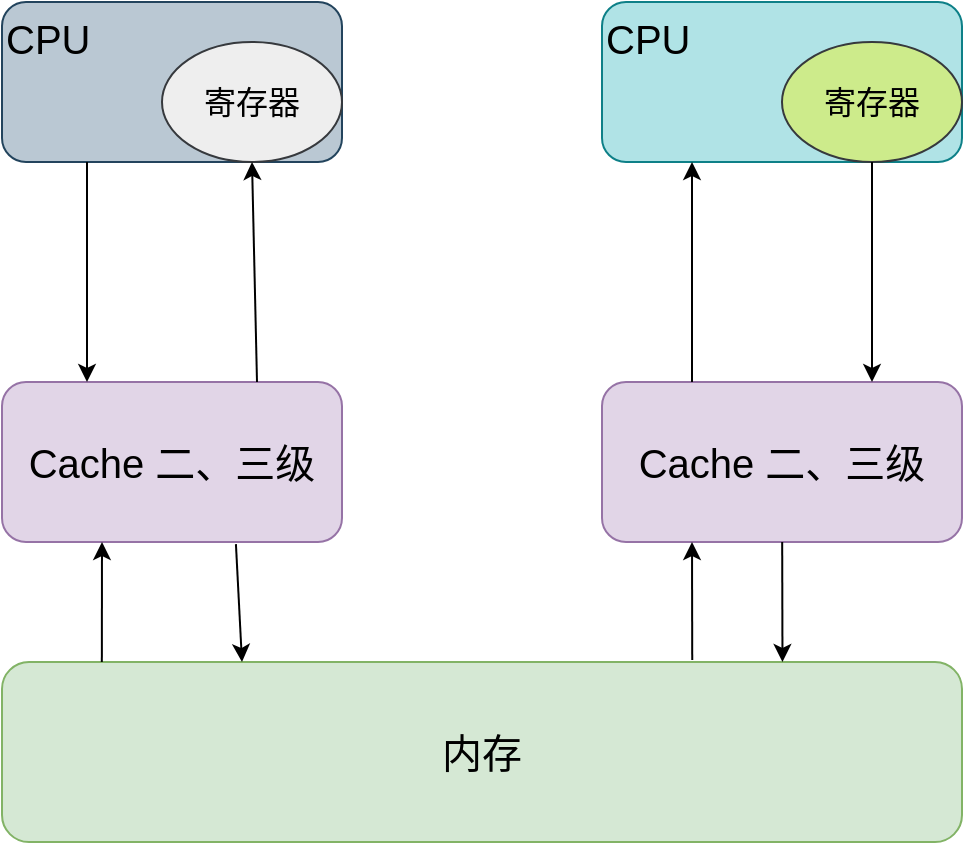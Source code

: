 <mxfile version="12.6.5" type="device"><diagram id="YcRwk3wPuT9fTzhbZoZL" name="第 1 页"><mxGraphModel dx="852" dy="494" grid="1" gridSize="10" guides="1" tooltips="1" connect="1" arrows="1" fold="1" page="1" pageScale="1" pageWidth="827" pageHeight="1169" math="0" shadow="0"><root><mxCell id="0"/><mxCell id="1" parent="0"/><mxCell id="Do6xNsjjfM5wUQ0RB0vm-1" value="内存" style="rounded=1;whiteSpace=wrap;html=1;fillColor=#d5e8d4;strokeColor=#82b366;fontSize=20;" vertex="1" parent="1"><mxGeometry x="150" y="390" width="480" height="90" as="geometry"/></mxCell><mxCell id="Do6xNsjjfM5wUQ0RB0vm-2" value="Cache 二、三级" style="rounded=1;whiteSpace=wrap;html=1;fontSize=20;fillColor=#e1d5e7;strokeColor=#9673a6;" vertex="1" parent="1"><mxGeometry x="150" y="250" width="170" height="80" as="geometry"/></mxCell><mxCell id="Do6xNsjjfM5wUQ0RB0vm-3" value="Cache 二、三级" style="rounded=1;whiteSpace=wrap;html=1;fontSize=20;fillColor=#e1d5e7;strokeColor=#9673a6;" vertex="1" parent="1"><mxGeometry x="450" y="250" width="180" height="80" as="geometry"/></mxCell><mxCell id="Do6xNsjjfM5wUQ0RB0vm-5" value="CPU" style="rounded=1;whiteSpace=wrap;html=1;fontSize=20;fillColor=#bac8d3;strokeColor=#23445d;align=left;verticalAlign=top;" vertex="1" parent="1"><mxGeometry x="150" y="60" width="170" height="80" as="geometry"/></mxCell><mxCell id="Do6xNsjjfM5wUQ0RB0vm-6" value="CPU" style="rounded=1;whiteSpace=wrap;html=1;fontSize=20;fillColor=#b0e3e6;strokeColor=#0e8088;align=left;verticalAlign=top;" vertex="1" parent="1"><mxGeometry x="450" y="60" width="180" height="80" as="geometry"/></mxCell><mxCell id="Do6xNsjjfM5wUQ0RB0vm-8" value="寄存器" style="ellipse;whiteSpace=wrap;html=1;fontSize=16;align=center;fillColor=#eeeeee;strokeColor=#36393d;" vertex="1" parent="1"><mxGeometry x="230" y="80" width="90" height="60" as="geometry"/></mxCell><mxCell id="Do6xNsjjfM5wUQ0RB0vm-9" value="寄存器" style="ellipse;whiteSpace=wrap;html=1;fontSize=16;align=center;fillColor=#cdeb8b;strokeColor=#36393d;" vertex="1" parent="1"><mxGeometry x="540" y="80" width="90" height="60" as="geometry"/></mxCell><mxCell id="Do6xNsjjfM5wUQ0RB0vm-10" value="" style="endArrow=classic;html=1;fontSize=16;exitX=0.25;exitY=1;exitDx=0;exitDy=0;entryX=0.25;entryY=0;entryDx=0;entryDy=0;" edge="1" parent="1" source="Do6xNsjjfM5wUQ0RB0vm-5" target="Do6xNsjjfM5wUQ0RB0vm-2"><mxGeometry width="50" height="50" relative="1" as="geometry"><mxPoint x="170" y="220" as="sourcePoint"/><mxPoint x="220" y="170" as="targetPoint"/></mxGeometry></mxCell><mxCell id="Do6xNsjjfM5wUQ0RB0vm-11" value="" style="endArrow=classic;html=1;fontSize=16;entryX=0.5;entryY=1;entryDx=0;entryDy=0;exitX=0.75;exitY=0;exitDx=0;exitDy=0;" edge="1" parent="1" source="Do6xNsjjfM5wUQ0RB0vm-2" target="Do6xNsjjfM5wUQ0RB0vm-8"><mxGeometry width="50" height="50" relative="1" as="geometry"><mxPoint x="320" y="230" as="sourcePoint"/><mxPoint x="370" y="180" as="targetPoint"/></mxGeometry></mxCell><mxCell id="Do6xNsjjfM5wUQ0RB0vm-12" value="" style="endArrow=classic;html=1;fontSize=16;entryX=0.25;entryY=1;entryDx=0;entryDy=0;exitX=0.25;exitY=0;exitDx=0;exitDy=0;" edge="1" parent="1" source="Do6xNsjjfM5wUQ0RB0vm-3" target="Do6xNsjjfM5wUQ0RB0vm-6"><mxGeometry width="50" height="50" relative="1" as="geometry"><mxPoint x="472.5" y="250" as="sourcePoint"/><mxPoint x="470" y="140" as="targetPoint"/></mxGeometry></mxCell><mxCell id="Do6xNsjjfM5wUQ0RB0vm-13" value="" style="endArrow=classic;html=1;fontSize=16;entryX=0.75;entryY=0;entryDx=0;entryDy=0;" edge="1" parent="1" source="Do6xNsjjfM5wUQ0RB0vm-9" target="Do6xNsjjfM5wUQ0RB0vm-3"><mxGeometry width="50" height="50" relative="1" as="geometry"><mxPoint x="570" y="150" as="sourcePoint"/><mxPoint x="620" y="140" as="targetPoint"/></mxGeometry></mxCell><mxCell id="Do6xNsjjfM5wUQ0RB0vm-14" value="" style="endArrow=classic;html=1;fontSize=16;exitX=0.104;exitY=0;exitDx=0;exitDy=0;exitPerimeter=0;" edge="1" parent="1" source="Do6xNsjjfM5wUQ0RB0vm-1"><mxGeometry width="50" height="50" relative="1" as="geometry"><mxPoint x="210" y="380" as="sourcePoint"/><mxPoint x="200" y="330" as="targetPoint"/></mxGeometry></mxCell><mxCell id="Do6xNsjjfM5wUQ0RB0vm-15" value="" style="endArrow=classic;html=1;fontSize=16;exitX=0.719;exitY=-0.011;exitDx=0;exitDy=0;exitPerimeter=0;entryX=0.25;entryY=1;entryDx=0;entryDy=0;" edge="1" parent="1" source="Do6xNsjjfM5wUQ0RB0vm-1" target="Do6xNsjjfM5wUQ0RB0vm-3"><mxGeometry width="50" height="50" relative="1" as="geometry"><mxPoint x="490" y="380" as="sourcePoint"/><mxPoint x="540" y="330" as="targetPoint"/></mxGeometry></mxCell><mxCell id="Do6xNsjjfM5wUQ0RB0vm-16" value="" style="endArrow=classic;html=1;fontSize=16;exitX=0.688;exitY=1.013;exitDx=0;exitDy=0;exitPerimeter=0;entryX=0.25;entryY=0;entryDx=0;entryDy=0;" edge="1" parent="1" source="Do6xNsjjfM5wUQ0RB0vm-2" target="Do6xNsjjfM5wUQ0RB0vm-1"><mxGeometry width="50" height="50" relative="1" as="geometry"><mxPoint x="340" y="380" as="sourcePoint"/><mxPoint x="390" y="330" as="targetPoint"/></mxGeometry></mxCell><mxCell id="Do6xNsjjfM5wUQ0RB0vm-17" value="" style="endArrow=classic;html=1;fontSize=16;entryX=0.813;entryY=0;entryDx=0;entryDy=0;entryPerimeter=0;" edge="1" parent="1" source="Do6xNsjjfM5wUQ0RB0vm-3" target="Do6xNsjjfM5wUQ0RB0vm-1"><mxGeometry width="50" height="50" relative="1" as="geometry"><mxPoint x="590" y="380" as="sourcePoint"/><mxPoint x="575" y="390" as="targetPoint"/></mxGeometry></mxCell></root></mxGraphModel></diagram></mxfile>